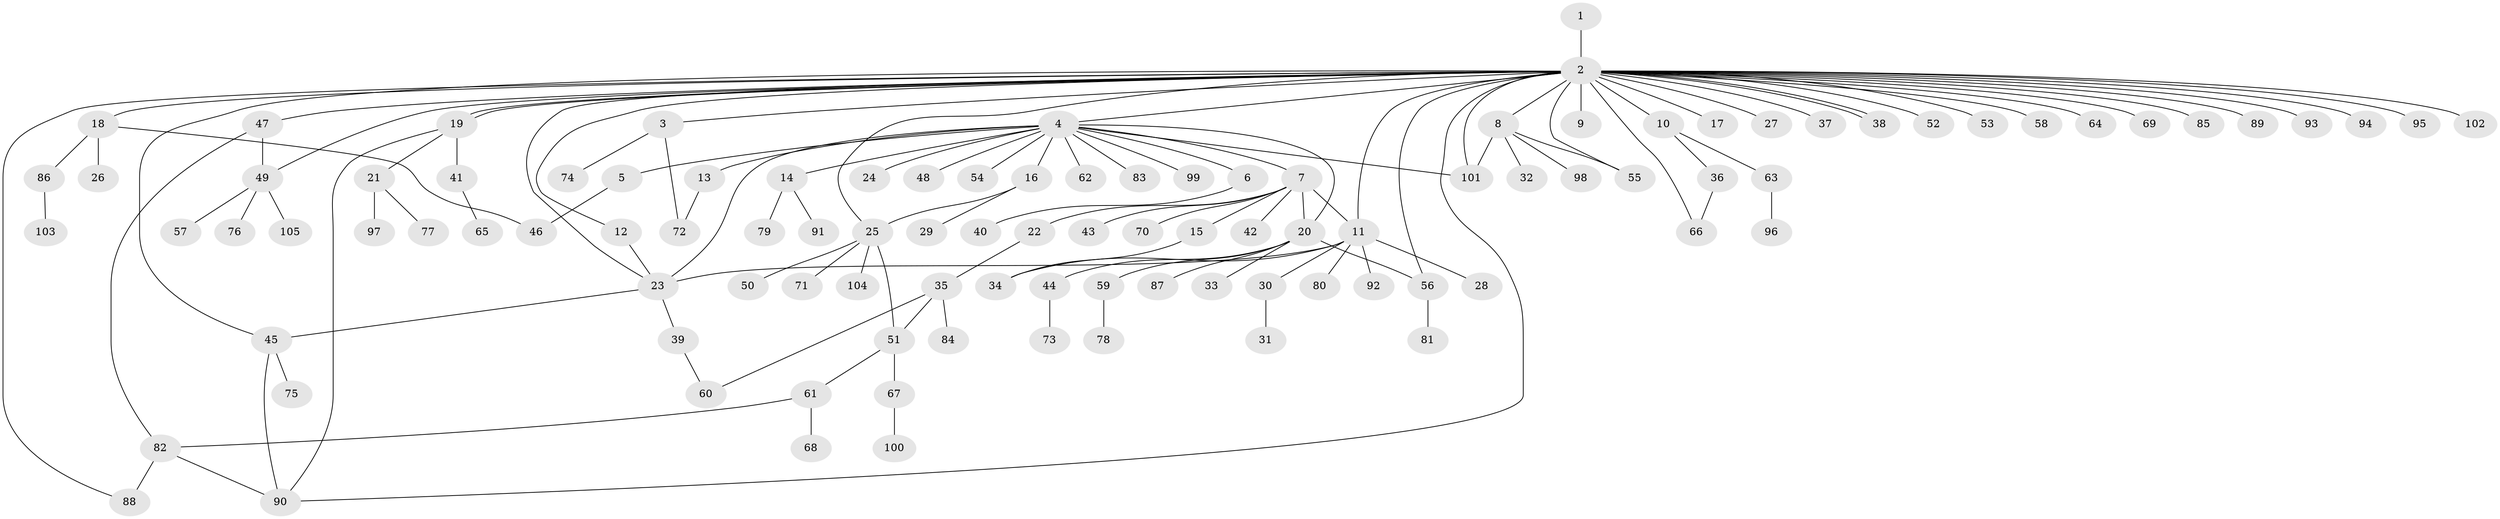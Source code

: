 // coarse degree distribution, {1: 0.8571428571428571, 6: 0.023809523809523808, 29: 0.023809523809523808, 4: 0.023809523809523808, 3: 0.023809523809523808, 2: 0.047619047619047616}
// Generated by graph-tools (version 1.1) at 2025/50/03/04/25 21:50:56]
// undirected, 105 vertices, 129 edges
graph export_dot {
graph [start="1"]
  node [color=gray90,style=filled];
  1;
  2;
  3;
  4;
  5;
  6;
  7;
  8;
  9;
  10;
  11;
  12;
  13;
  14;
  15;
  16;
  17;
  18;
  19;
  20;
  21;
  22;
  23;
  24;
  25;
  26;
  27;
  28;
  29;
  30;
  31;
  32;
  33;
  34;
  35;
  36;
  37;
  38;
  39;
  40;
  41;
  42;
  43;
  44;
  45;
  46;
  47;
  48;
  49;
  50;
  51;
  52;
  53;
  54;
  55;
  56;
  57;
  58;
  59;
  60;
  61;
  62;
  63;
  64;
  65;
  66;
  67;
  68;
  69;
  70;
  71;
  72;
  73;
  74;
  75;
  76;
  77;
  78;
  79;
  80;
  81;
  82;
  83;
  84;
  85;
  86;
  87;
  88;
  89;
  90;
  91;
  92;
  93;
  94;
  95;
  96;
  97;
  98;
  99;
  100;
  101;
  102;
  103;
  104;
  105;
  1 -- 2;
  2 -- 3;
  2 -- 4;
  2 -- 8;
  2 -- 9;
  2 -- 10;
  2 -- 11;
  2 -- 12;
  2 -- 17;
  2 -- 18;
  2 -- 19;
  2 -- 19;
  2 -- 23;
  2 -- 25;
  2 -- 27;
  2 -- 37;
  2 -- 38;
  2 -- 38;
  2 -- 45;
  2 -- 47;
  2 -- 49;
  2 -- 52;
  2 -- 53;
  2 -- 55;
  2 -- 56;
  2 -- 58;
  2 -- 64;
  2 -- 66;
  2 -- 69;
  2 -- 85;
  2 -- 88;
  2 -- 89;
  2 -- 90;
  2 -- 93;
  2 -- 94;
  2 -- 95;
  2 -- 101;
  2 -- 102;
  3 -- 72;
  3 -- 74;
  4 -- 5;
  4 -- 6;
  4 -- 7;
  4 -- 13;
  4 -- 14;
  4 -- 16;
  4 -- 20;
  4 -- 23;
  4 -- 24;
  4 -- 48;
  4 -- 54;
  4 -- 62;
  4 -- 83;
  4 -- 99;
  4 -- 101;
  5 -- 46;
  6 -- 40;
  7 -- 11;
  7 -- 15;
  7 -- 20;
  7 -- 22;
  7 -- 42;
  7 -- 43;
  7 -- 70;
  8 -- 32;
  8 -- 55;
  8 -- 98;
  8 -- 101;
  10 -- 36;
  10 -- 63;
  11 -- 23;
  11 -- 28;
  11 -- 30;
  11 -- 34;
  11 -- 80;
  11 -- 92;
  12 -- 23;
  13 -- 72;
  14 -- 79;
  14 -- 91;
  15 -- 34;
  16 -- 25;
  16 -- 29;
  18 -- 26;
  18 -- 46;
  18 -- 86;
  19 -- 21;
  19 -- 41;
  19 -- 90;
  20 -- 33;
  20 -- 44;
  20 -- 56;
  20 -- 59;
  20 -- 87;
  21 -- 77;
  21 -- 97;
  22 -- 35;
  23 -- 39;
  23 -- 45;
  25 -- 50;
  25 -- 51;
  25 -- 71;
  25 -- 104;
  30 -- 31;
  35 -- 51;
  35 -- 60;
  35 -- 84;
  36 -- 66;
  39 -- 60;
  41 -- 65;
  44 -- 73;
  45 -- 75;
  45 -- 90;
  47 -- 49;
  47 -- 82;
  49 -- 57;
  49 -- 76;
  49 -- 105;
  51 -- 61;
  51 -- 67;
  56 -- 81;
  59 -- 78;
  61 -- 68;
  61 -- 82;
  63 -- 96;
  67 -- 100;
  82 -- 88;
  82 -- 90;
  86 -- 103;
}
